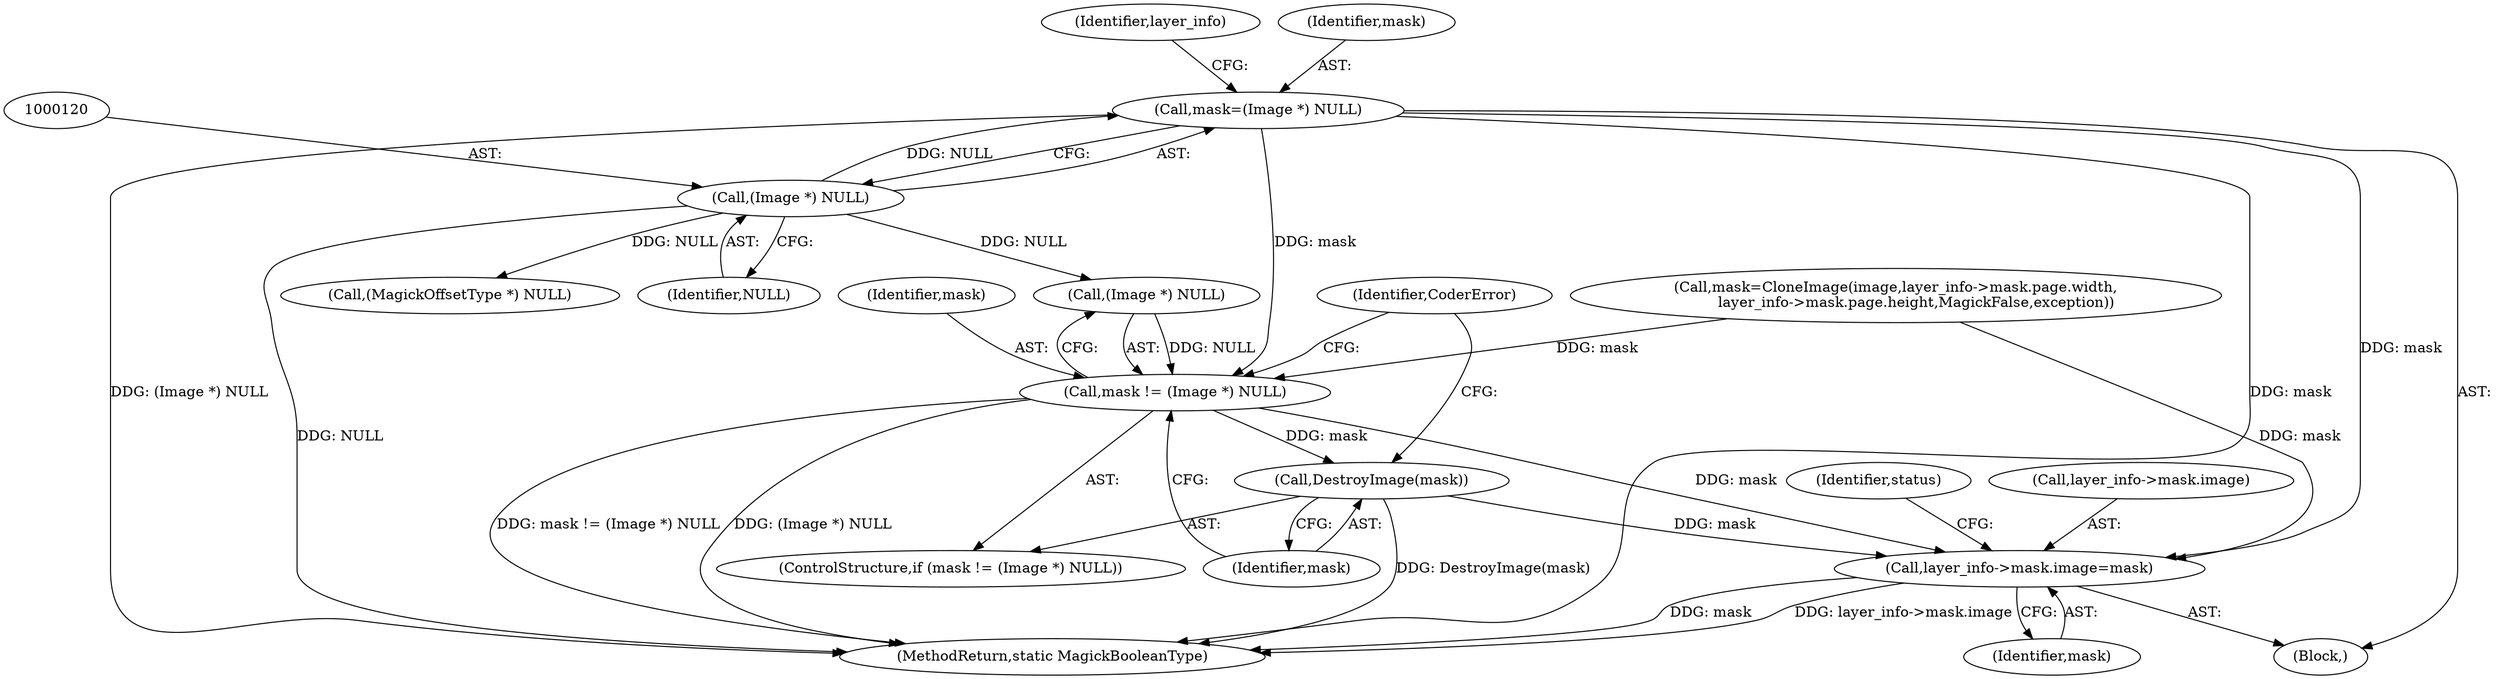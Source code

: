 digraph "0_ImageMagick_7f2dc7a1afc067d0c89f12c82bcdec0445fb1b94@pointer" {
"1000117" [label="(Call,mask=(Image *) NULL)"];
"1000119" [label="(Call,(Image *) NULL)"];
"1000347" [label="(Call,mask != (Image *) NULL)"];
"1000352" [label="(Call,DestroyImage(mask))"];
"1000360" [label="(Call,layer_info->mask.image=mask)"];
"1000368" [label="(Identifier,status)"];
"1000369" [label="(MethodReturn,static MagickBooleanType)"];
"1000119" [label="(Call,(Image *) NULL)"];
"1000256" [label="(Call,(MagickOffsetType *) NULL)"];
"1000117" [label="(Call,mask=(Image *) NULL)"];
"1000109" [label="(Block,)"];
"1000361" [label="(Call,layer_info->mask.image)"];
"1000346" [label="(ControlStructure,if (mask != (Image *) NULL))"];
"1000360" [label="(Call,layer_info->mask.image=mask)"];
"1000366" [label="(Identifier,mask)"];
"1000353" [label="(Identifier,mask)"];
"1000355" [label="(Identifier,CoderError)"];
"1000187" [label="(Call,mask=CloneImage(image,layer_info->mask.page.width,\n         layer_info->mask.page.height,MagickFalse,exception))"];
"1000348" [label="(Identifier,mask)"];
"1000352" [label="(Call,DestroyImage(mask))"];
"1000127" [label="(Identifier,layer_info)"];
"1000118" [label="(Identifier,mask)"];
"1000121" [label="(Identifier,NULL)"];
"1000347" [label="(Call,mask != (Image *) NULL)"];
"1000349" [label="(Call,(Image *) NULL)"];
"1000117" -> "1000109"  [label="AST: "];
"1000117" -> "1000119"  [label="CFG: "];
"1000118" -> "1000117"  [label="AST: "];
"1000119" -> "1000117"  [label="AST: "];
"1000127" -> "1000117"  [label="CFG: "];
"1000117" -> "1000369"  [label="DDG: mask"];
"1000117" -> "1000369"  [label="DDG: (Image *) NULL"];
"1000119" -> "1000117"  [label="DDG: NULL"];
"1000117" -> "1000347"  [label="DDG: mask"];
"1000117" -> "1000360"  [label="DDG: mask"];
"1000119" -> "1000121"  [label="CFG: "];
"1000120" -> "1000119"  [label="AST: "];
"1000121" -> "1000119"  [label="AST: "];
"1000119" -> "1000369"  [label="DDG: NULL"];
"1000119" -> "1000256"  [label="DDG: NULL"];
"1000119" -> "1000349"  [label="DDG: NULL"];
"1000347" -> "1000346"  [label="AST: "];
"1000347" -> "1000349"  [label="CFG: "];
"1000348" -> "1000347"  [label="AST: "];
"1000349" -> "1000347"  [label="AST: "];
"1000353" -> "1000347"  [label="CFG: "];
"1000355" -> "1000347"  [label="CFG: "];
"1000347" -> "1000369"  [label="DDG: (Image *) NULL"];
"1000347" -> "1000369"  [label="DDG: mask != (Image *) NULL"];
"1000187" -> "1000347"  [label="DDG: mask"];
"1000349" -> "1000347"  [label="DDG: NULL"];
"1000347" -> "1000352"  [label="DDG: mask"];
"1000347" -> "1000360"  [label="DDG: mask"];
"1000352" -> "1000346"  [label="AST: "];
"1000352" -> "1000353"  [label="CFG: "];
"1000353" -> "1000352"  [label="AST: "];
"1000355" -> "1000352"  [label="CFG: "];
"1000352" -> "1000369"  [label="DDG: DestroyImage(mask)"];
"1000352" -> "1000360"  [label="DDG: mask"];
"1000360" -> "1000109"  [label="AST: "];
"1000360" -> "1000366"  [label="CFG: "];
"1000361" -> "1000360"  [label="AST: "];
"1000366" -> "1000360"  [label="AST: "];
"1000368" -> "1000360"  [label="CFG: "];
"1000360" -> "1000369"  [label="DDG: layer_info->mask.image"];
"1000360" -> "1000369"  [label="DDG: mask"];
"1000187" -> "1000360"  [label="DDG: mask"];
}
